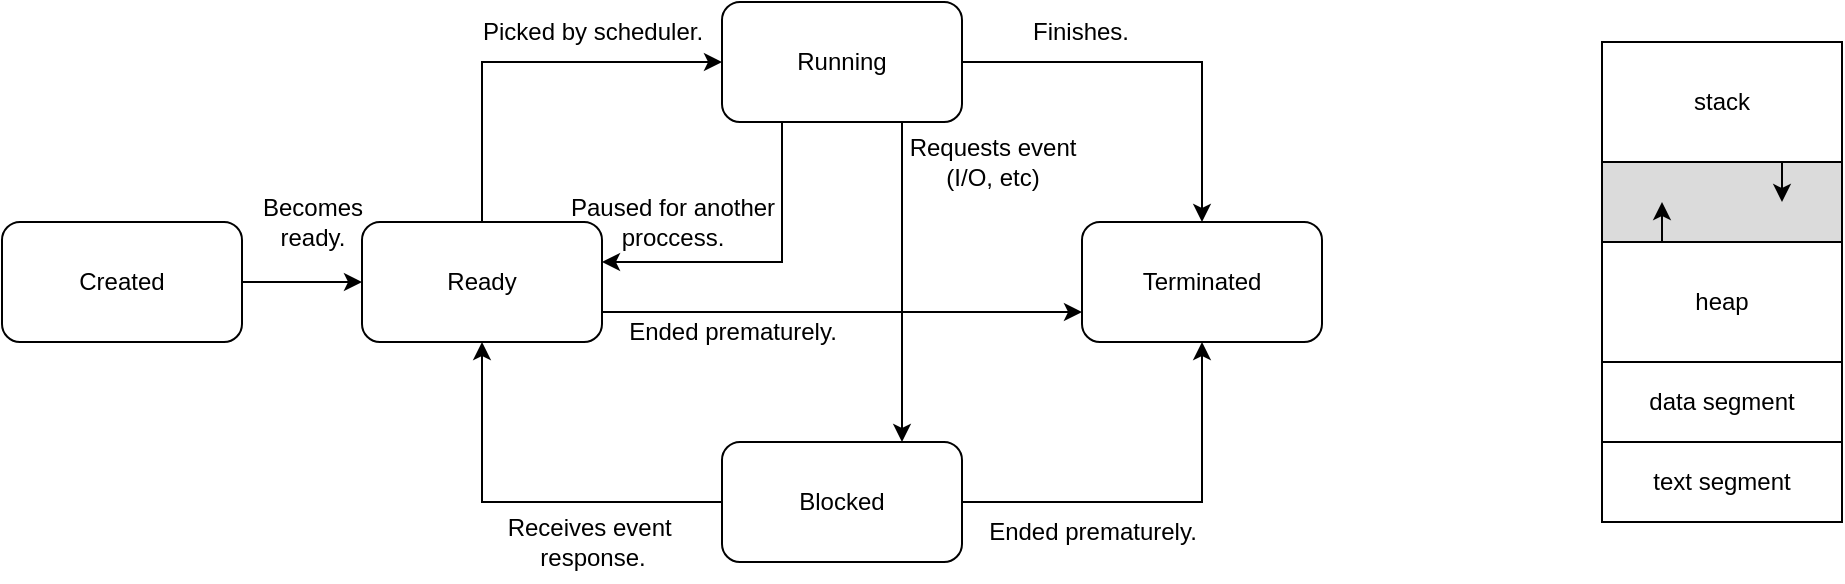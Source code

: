 <mxfile version="24.8.6">
  <diagram name="Page-1" id="M7flVQpxIt_5imU_Fwr7">
    <mxGraphModel dx="2122" dy="1493" grid="1" gridSize="10" guides="1" tooltips="1" connect="1" arrows="1" fold="1" page="1" pageScale="1" pageWidth="827" pageHeight="1169" math="0" shadow="0">
      <root>
        <mxCell id="0" />
        <mxCell id="1" parent="0" />
        <mxCell id="Si9qqm6nn1G29426V28o-1" value="stack" style="rounded=0;whiteSpace=wrap;html=1;" parent="1" vertex="1">
          <mxGeometry x="640" y="150" width="120" height="60" as="geometry" />
        </mxCell>
        <mxCell id="Si9qqm6nn1G29426V28o-2" value="" style="rounded=0;whiteSpace=wrap;html=1;gradientColor=none;gradientDirection=radial;fillColor=#DBDBDB;shadow=0;glass=0;" parent="1" vertex="1">
          <mxGeometry x="640" y="210" width="120" height="40" as="geometry" />
        </mxCell>
        <mxCell id="Si9qqm6nn1G29426V28o-3" value="heap" style="rounded=0;whiteSpace=wrap;html=1;" parent="1" vertex="1">
          <mxGeometry x="640" y="250" width="120" height="60" as="geometry" />
        </mxCell>
        <mxCell id="Si9qqm6nn1G29426V28o-4" value="data segment" style="rounded=0;whiteSpace=wrap;html=1;" parent="1" vertex="1">
          <mxGeometry x="640" y="310" width="120" height="40" as="geometry" />
        </mxCell>
        <mxCell id="Si9qqm6nn1G29426V28o-5" value="text segment" style="rounded=0;whiteSpace=wrap;html=1;" parent="1" vertex="1">
          <mxGeometry x="640" y="350" width="120" height="40" as="geometry" />
        </mxCell>
        <mxCell id="Si9qqm6nn1G29426V28o-6" value="" style="endArrow=classic;html=1;rounded=0;exitX=0.25;exitY=0;exitDx=0;exitDy=0;" parent="1" source="Si9qqm6nn1G29426V28o-3" edge="1">
          <mxGeometry width="50" height="50" relative="1" as="geometry">
            <mxPoint x="680" y="260" as="sourcePoint" />
            <mxPoint x="670" y="230" as="targetPoint" />
          </mxGeometry>
        </mxCell>
        <mxCell id="Si9qqm6nn1G29426V28o-7" style="edgeStyle=orthogonalEdgeStyle;rounded=0;orthogonalLoop=1;jettySize=auto;html=1;exitX=0.75;exitY=0;exitDx=0;exitDy=0;" parent="1" source="Si9qqm6nn1G29426V28o-2" edge="1">
          <mxGeometry relative="1" as="geometry">
            <mxPoint x="730" y="230" as="targetPoint" />
          </mxGeometry>
        </mxCell>
        <mxCell id="Si9qqm6nn1G29426V28o-14" style="edgeStyle=orthogonalEdgeStyle;rounded=0;orthogonalLoop=1;jettySize=auto;html=1;exitX=0.5;exitY=0;exitDx=0;exitDy=0;entryX=0;entryY=0.5;entryDx=0;entryDy=0;" parent="1" source="Si9qqm6nn1G29426V28o-8" target="Si9qqm6nn1G29426V28o-10" edge="1">
          <mxGeometry relative="1" as="geometry" />
        </mxCell>
        <mxCell id="Si9qqm6nn1G29426V28o-16" style="edgeStyle=orthogonalEdgeStyle;rounded=0;orthogonalLoop=1;jettySize=auto;html=1;exitX=1;exitY=0.75;exitDx=0;exitDy=0;entryX=0;entryY=0.75;entryDx=0;entryDy=0;" parent="1" source="Si9qqm6nn1G29426V28o-8" target="Si9qqm6nn1G29426V28o-12" edge="1">
          <mxGeometry relative="1" as="geometry" />
        </mxCell>
        <mxCell id="Si9qqm6nn1G29426V28o-8" value="Ready" style="rounded=1;whiteSpace=wrap;html=1;" parent="1" vertex="1">
          <mxGeometry x="20" y="240" width="120" height="60" as="geometry" />
        </mxCell>
        <mxCell id="Si9qqm6nn1G29426V28o-13" style="edgeStyle=orthogonalEdgeStyle;rounded=0;orthogonalLoop=1;jettySize=auto;html=1;exitX=1;exitY=0.5;exitDx=0;exitDy=0;entryX=0;entryY=0.5;entryDx=0;entryDy=0;" parent="1" source="Si9qqm6nn1G29426V28o-9" target="Si9qqm6nn1G29426V28o-8" edge="1">
          <mxGeometry relative="1" as="geometry" />
        </mxCell>
        <mxCell id="Si9qqm6nn1G29426V28o-9" value="Created" style="rounded=1;whiteSpace=wrap;html=1;" parent="1" vertex="1">
          <mxGeometry x="-160" y="240" width="120" height="60" as="geometry" />
        </mxCell>
        <mxCell id="Si9qqm6nn1G29426V28o-18" style="edgeStyle=orthogonalEdgeStyle;rounded=0;orthogonalLoop=1;jettySize=auto;html=1;exitX=1;exitY=0.5;exitDx=0;exitDy=0;entryX=0.5;entryY=0;entryDx=0;entryDy=0;" parent="1" source="Si9qqm6nn1G29426V28o-10" target="Si9qqm6nn1G29426V28o-12" edge="1">
          <mxGeometry relative="1" as="geometry" />
        </mxCell>
        <mxCell id="Si9qqm6nn1G29426V28o-24" style="edgeStyle=orthogonalEdgeStyle;rounded=0;orthogonalLoop=1;jettySize=auto;html=1;exitX=0.75;exitY=1;exitDx=0;exitDy=0;entryX=0.75;entryY=0;entryDx=0;entryDy=0;" parent="1" source="Si9qqm6nn1G29426V28o-10" target="Si9qqm6nn1G29426V28o-11" edge="1">
          <mxGeometry relative="1" as="geometry" />
        </mxCell>
        <mxCell id="Si9qqm6nn1G29426V28o-10" value="Running" style="rounded=1;whiteSpace=wrap;html=1;" parent="1" vertex="1">
          <mxGeometry x="200" y="130" width="120" height="60" as="geometry" />
        </mxCell>
        <mxCell id="Si9qqm6nn1G29426V28o-17" style="edgeStyle=orthogonalEdgeStyle;rounded=0;orthogonalLoop=1;jettySize=auto;html=1;exitX=1;exitY=0.5;exitDx=0;exitDy=0;entryX=0.5;entryY=1;entryDx=0;entryDy=0;" parent="1" source="Si9qqm6nn1G29426V28o-11" target="Si9qqm6nn1G29426V28o-12" edge="1">
          <mxGeometry relative="1" as="geometry" />
        </mxCell>
        <mxCell id="Si9qqm6nn1G29426V28o-23" style="edgeStyle=orthogonalEdgeStyle;rounded=0;orthogonalLoop=1;jettySize=auto;html=1;exitX=0;exitY=0.5;exitDx=0;exitDy=0;entryX=0.5;entryY=1;entryDx=0;entryDy=0;" parent="1" source="Si9qqm6nn1G29426V28o-11" target="Si9qqm6nn1G29426V28o-8" edge="1">
          <mxGeometry relative="1" as="geometry" />
        </mxCell>
        <mxCell id="Si9qqm6nn1G29426V28o-11" value="Blocked" style="rounded=1;whiteSpace=wrap;html=1;" parent="1" vertex="1">
          <mxGeometry x="200" y="350" width="120" height="60" as="geometry" />
        </mxCell>
        <mxCell id="Si9qqm6nn1G29426V28o-12" value="Terminated" style="rounded=1;whiteSpace=wrap;html=1;" parent="1" vertex="1">
          <mxGeometry x="380" y="240" width="120" height="60" as="geometry" />
        </mxCell>
        <mxCell id="Si9qqm6nn1G29426V28o-20" value="Becomes&lt;div&gt;ready.&lt;/div&gt;" style="text;html=1;align=center;verticalAlign=middle;resizable=0;points=[];autosize=1;strokeColor=none;fillColor=none;" parent="1" vertex="1">
          <mxGeometry x="-40" y="220" width="70" height="40" as="geometry" />
        </mxCell>
        <mxCell id="Si9qqm6nn1G29426V28o-21" value="Picked by scheduler." style="text;html=1;align=center;verticalAlign=middle;resizable=0;points=[];autosize=1;strokeColor=none;fillColor=none;" parent="1" vertex="1">
          <mxGeometry x="70" y="130" width="130" height="30" as="geometry" />
        </mxCell>
        <mxCell id="Si9qqm6nn1G29426V28o-22" value="Receives event&amp;nbsp;&lt;div&gt;response.&lt;/div&gt;" style="text;html=1;align=center;verticalAlign=middle;resizable=0;points=[];autosize=1;strokeColor=none;fillColor=none;" parent="1" vertex="1">
          <mxGeometry x="80" y="380" width="110" height="40" as="geometry" />
        </mxCell>
        <mxCell id="Si9qqm6nn1G29426V28o-27" style="edgeStyle=orthogonalEdgeStyle;rounded=0;orthogonalLoop=1;jettySize=auto;html=1;exitX=0.25;exitY=1;exitDx=0;exitDy=0;entryX=1;entryY=0.333;entryDx=0;entryDy=0;entryPerimeter=0;" parent="1" source="Si9qqm6nn1G29426V28o-10" target="Si9qqm6nn1G29426V28o-8" edge="1">
          <mxGeometry relative="1" as="geometry" />
        </mxCell>
        <mxCell id="Si9qqm6nn1G29426V28o-28" value="Paused for another&lt;div&gt;proccess.&lt;/div&gt;" style="text;html=1;align=center;verticalAlign=middle;resizable=0;points=[];autosize=1;strokeColor=none;fillColor=none;" parent="1" vertex="1">
          <mxGeometry x="110" y="220" width="130" height="40" as="geometry" />
        </mxCell>
        <mxCell id="Si9qqm6nn1G29426V28o-29" value="Requests event&lt;div&gt;(I/O, etc)&lt;/div&gt;" style="text;html=1;align=center;verticalAlign=middle;resizable=0;points=[];autosize=1;strokeColor=none;fillColor=none;" parent="1" vertex="1">
          <mxGeometry x="280" y="190" width="110" height="40" as="geometry" />
        </mxCell>
        <mxCell id="Si9qqm6nn1G29426V28o-30" value="Ended prematurely." style="text;html=1;align=center;verticalAlign=middle;resizable=0;points=[];autosize=1;strokeColor=none;fillColor=none;" parent="1" vertex="1">
          <mxGeometry x="140" y="280" width="130" height="30" as="geometry" />
        </mxCell>
        <mxCell id="Si9qqm6nn1G29426V28o-31" value="Ended prematurely." style="text;html=1;align=center;verticalAlign=middle;resizable=0;points=[];autosize=1;strokeColor=none;fillColor=none;" parent="1" vertex="1">
          <mxGeometry x="320" y="380" width="130" height="30" as="geometry" />
        </mxCell>
        <mxCell id="Si9qqm6nn1G29426V28o-32" value="Finishes." style="text;html=1;align=center;verticalAlign=middle;resizable=0;points=[];autosize=1;strokeColor=none;fillColor=none;" parent="1" vertex="1">
          <mxGeometry x="344" y="130" width="70" height="30" as="geometry" />
        </mxCell>
      </root>
    </mxGraphModel>
  </diagram>
</mxfile>
